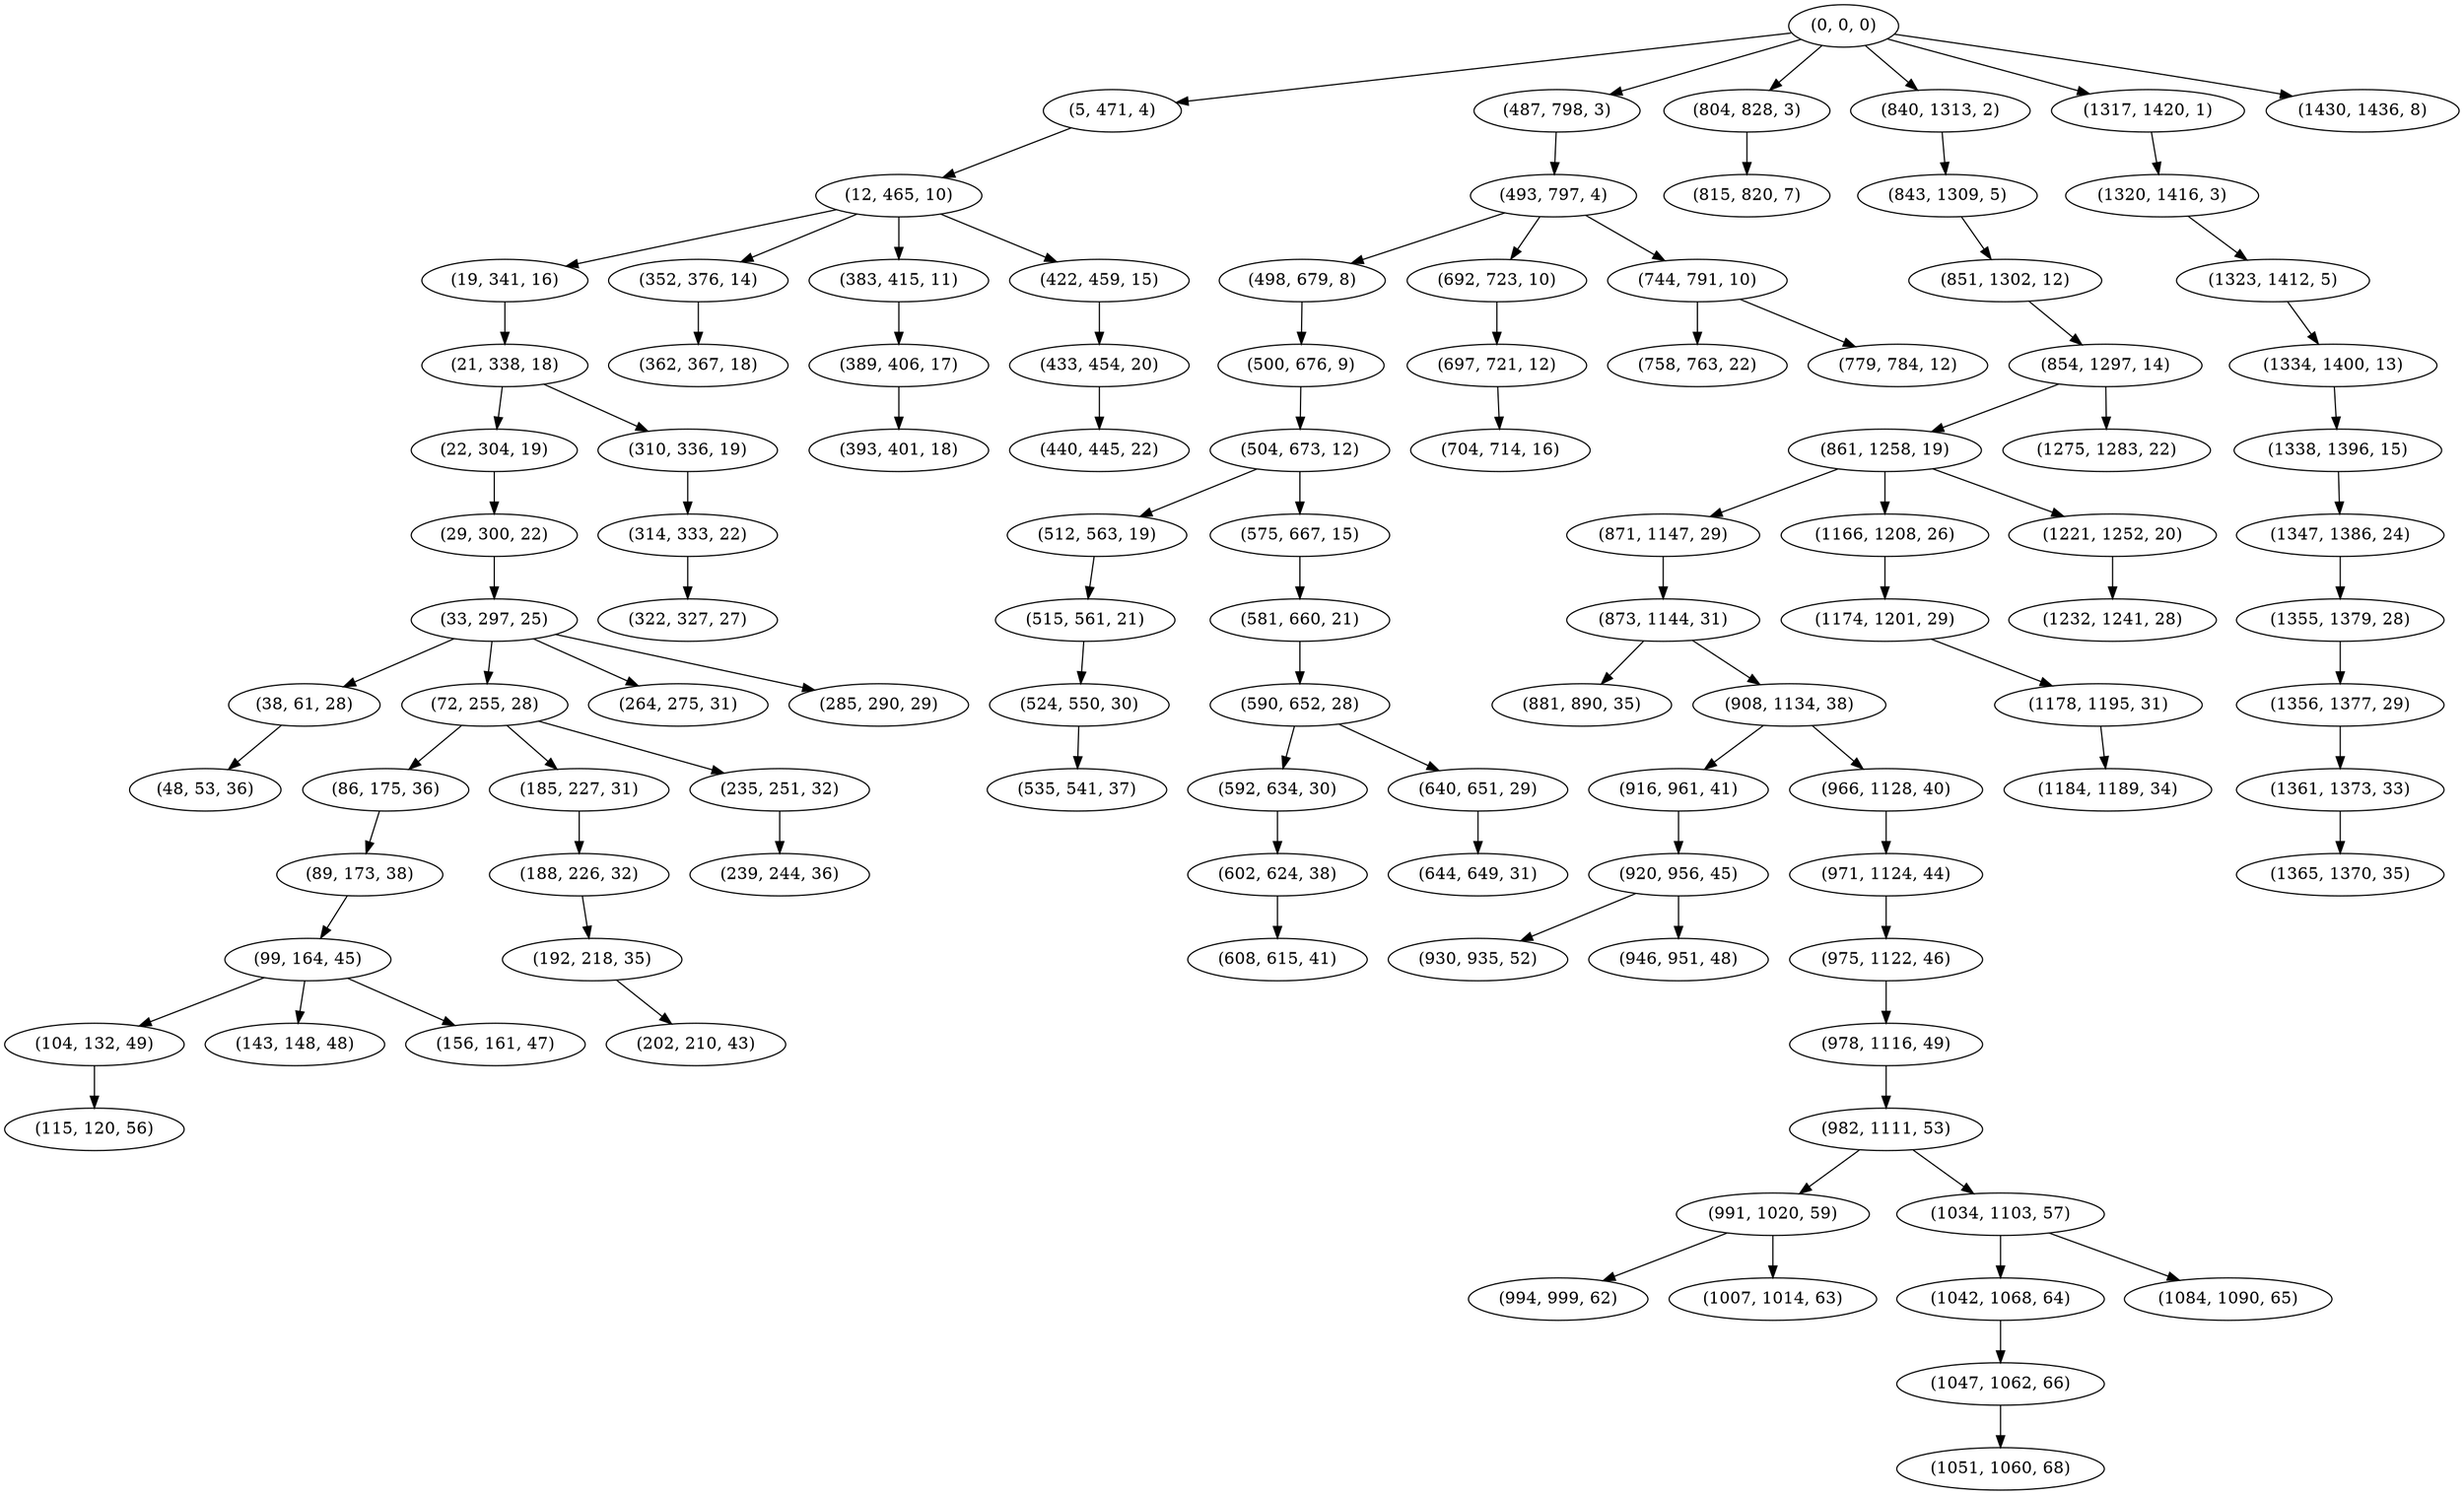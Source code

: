 digraph tree {
    "(0, 0, 0)";
    "(5, 471, 4)";
    "(12, 465, 10)";
    "(19, 341, 16)";
    "(21, 338, 18)";
    "(22, 304, 19)";
    "(29, 300, 22)";
    "(33, 297, 25)";
    "(38, 61, 28)";
    "(48, 53, 36)";
    "(72, 255, 28)";
    "(86, 175, 36)";
    "(89, 173, 38)";
    "(99, 164, 45)";
    "(104, 132, 49)";
    "(115, 120, 56)";
    "(143, 148, 48)";
    "(156, 161, 47)";
    "(185, 227, 31)";
    "(188, 226, 32)";
    "(192, 218, 35)";
    "(202, 210, 43)";
    "(235, 251, 32)";
    "(239, 244, 36)";
    "(264, 275, 31)";
    "(285, 290, 29)";
    "(310, 336, 19)";
    "(314, 333, 22)";
    "(322, 327, 27)";
    "(352, 376, 14)";
    "(362, 367, 18)";
    "(383, 415, 11)";
    "(389, 406, 17)";
    "(393, 401, 18)";
    "(422, 459, 15)";
    "(433, 454, 20)";
    "(440, 445, 22)";
    "(487, 798, 3)";
    "(493, 797, 4)";
    "(498, 679, 8)";
    "(500, 676, 9)";
    "(504, 673, 12)";
    "(512, 563, 19)";
    "(515, 561, 21)";
    "(524, 550, 30)";
    "(535, 541, 37)";
    "(575, 667, 15)";
    "(581, 660, 21)";
    "(590, 652, 28)";
    "(592, 634, 30)";
    "(602, 624, 38)";
    "(608, 615, 41)";
    "(640, 651, 29)";
    "(644, 649, 31)";
    "(692, 723, 10)";
    "(697, 721, 12)";
    "(704, 714, 16)";
    "(744, 791, 10)";
    "(758, 763, 22)";
    "(779, 784, 12)";
    "(804, 828, 3)";
    "(815, 820, 7)";
    "(840, 1313, 2)";
    "(843, 1309, 5)";
    "(851, 1302, 12)";
    "(854, 1297, 14)";
    "(861, 1258, 19)";
    "(871, 1147, 29)";
    "(873, 1144, 31)";
    "(881, 890, 35)";
    "(908, 1134, 38)";
    "(916, 961, 41)";
    "(920, 956, 45)";
    "(930, 935, 52)";
    "(946, 951, 48)";
    "(966, 1128, 40)";
    "(971, 1124, 44)";
    "(975, 1122, 46)";
    "(978, 1116, 49)";
    "(982, 1111, 53)";
    "(991, 1020, 59)";
    "(994, 999, 62)";
    "(1007, 1014, 63)";
    "(1034, 1103, 57)";
    "(1042, 1068, 64)";
    "(1047, 1062, 66)";
    "(1051, 1060, 68)";
    "(1084, 1090, 65)";
    "(1166, 1208, 26)";
    "(1174, 1201, 29)";
    "(1178, 1195, 31)";
    "(1184, 1189, 34)";
    "(1221, 1252, 20)";
    "(1232, 1241, 28)";
    "(1275, 1283, 22)";
    "(1317, 1420, 1)";
    "(1320, 1416, 3)";
    "(1323, 1412, 5)";
    "(1334, 1400, 13)";
    "(1338, 1396, 15)";
    "(1347, 1386, 24)";
    "(1355, 1379, 28)";
    "(1356, 1377, 29)";
    "(1361, 1373, 33)";
    "(1365, 1370, 35)";
    "(1430, 1436, 8)";
    "(0, 0, 0)" -> "(5, 471, 4)";
    "(0, 0, 0)" -> "(487, 798, 3)";
    "(0, 0, 0)" -> "(804, 828, 3)";
    "(0, 0, 0)" -> "(840, 1313, 2)";
    "(0, 0, 0)" -> "(1317, 1420, 1)";
    "(0, 0, 0)" -> "(1430, 1436, 8)";
    "(5, 471, 4)" -> "(12, 465, 10)";
    "(12, 465, 10)" -> "(19, 341, 16)";
    "(12, 465, 10)" -> "(352, 376, 14)";
    "(12, 465, 10)" -> "(383, 415, 11)";
    "(12, 465, 10)" -> "(422, 459, 15)";
    "(19, 341, 16)" -> "(21, 338, 18)";
    "(21, 338, 18)" -> "(22, 304, 19)";
    "(21, 338, 18)" -> "(310, 336, 19)";
    "(22, 304, 19)" -> "(29, 300, 22)";
    "(29, 300, 22)" -> "(33, 297, 25)";
    "(33, 297, 25)" -> "(38, 61, 28)";
    "(33, 297, 25)" -> "(72, 255, 28)";
    "(33, 297, 25)" -> "(264, 275, 31)";
    "(33, 297, 25)" -> "(285, 290, 29)";
    "(38, 61, 28)" -> "(48, 53, 36)";
    "(72, 255, 28)" -> "(86, 175, 36)";
    "(72, 255, 28)" -> "(185, 227, 31)";
    "(72, 255, 28)" -> "(235, 251, 32)";
    "(86, 175, 36)" -> "(89, 173, 38)";
    "(89, 173, 38)" -> "(99, 164, 45)";
    "(99, 164, 45)" -> "(104, 132, 49)";
    "(99, 164, 45)" -> "(143, 148, 48)";
    "(99, 164, 45)" -> "(156, 161, 47)";
    "(104, 132, 49)" -> "(115, 120, 56)";
    "(185, 227, 31)" -> "(188, 226, 32)";
    "(188, 226, 32)" -> "(192, 218, 35)";
    "(192, 218, 35)" -> "(202, 210, 43)";
    "(235, 251, 32)" -> "(239, 244, 36)";
    "(310, 336, 19)" -> "(314, 333, 22)";
    "(314, 333, 22)" -> "(322, 327, 27)";
    "(352, 376, 14)" -> "(362, 367, 18)";
    "(383, 415, 11)" -> "(389, 406, 17)";
    "(389, 406, 17)" -> "(393, 401, 18)";
    "(422, 459, 15)" -> "(433, 454, 20)";
    "(433, 454, 20)" -> "(440, 445, 22)";
    "(487, 798, 3)" -> "(493, 797, 4)";
    "(493, 797, 4)" -> "(498, 679, 8)";
    "(493, 797, 4)" -> "(692, 723, 10)";
    "(493, 797, 4)" -> "(744, 791, 10)";
    "(498, 679, 8)" -> "(500, 676, 9)";
    "(500, 676, 9)" -> "(504, 673, 12)";
    "(504, 673, 12)" -> "(512, 563, 19)";
    "(504, 673, 12)" -> "(575, 667, 15)";
    "(512, 563, 19)" -> "(515, 561, 21)";
    "(515, 561, 21)" -> "(524, 550, 30)";
    "(524, 550, 30)" -> "(535, 541, 37)";
    "(575, 667, 15)" -> "(581, 660, 21)";
    "(581, 660, 21)" -> "(590, 652, 28)";
    "(590, 652, 28)" -> "(592, 634, 30)";
    "(590, 652, 28)" -> "(640, 651, 29)";
    "(592, 634, 30)" -> "(602, 624, 38)";
    "(602, 624, 38)" -> "(608, 615, 41)";
    "(640, 651, 29)" -> "(644, 649, 31)";
    "(692, 723, 10)" -> "(697, 721, 12)";
    "(697, 721, 12)" -> "(704, 714, 16)";
    "(744, 791, 10)" -> "(758, 763, 22)";
    "(744, 791, 10)" -> "(779, 784, 12)";
    "(804, 828, 3)" -> "(815, 820, 7)";
    "(840, 1313, 2)" -> "(843, 1309, 5)";
    "(843, 1309, 5)" -> "(851, 1302, 12)";
    "(851, 1302, 12)" -> "(854, 1297, 14)";
    "(854, 1297, 14)" -> "(861, 1258, 19)";
    "(854, 1297, 14)" -> "(1275, 1283, 22)";
    "(861, 1258, 19)" -> "(871, 1147, 29)";
    "(861, 1258, 19)" -> "(1166, 1208, 26)";
    "(861, 1258, 19)" -> "(1221, 1252, 20)";
    "(871, 1147, 29)" -> "(873, 1144, 31)";
    "(873, 1144, 31)" -> "(881, 890, 35)";
    "(873, 1144, 31)" -> "(908, 1134, 38)";
    "(908, 1134, 38)" -> "(916, 961, 41)";
    "(908, 1134, 38)" -> "(966, 1128, 40)";
    "(916, 961, 41)" -> "(920, 956, 45)";
    "(920, 956, 45)" -> "(930, 935, 52)";
    "(920, 956, 45)" -> "(946, 951, 48)";
    "(966, 1128, 40)" -> "(971, 1124, 44)";
    "(971, 1124, 44)" -> "(975, 1122, 46)";
    "(975, 1122, 46)" -> "(978, 1116, 49)";
    "(978, 1116, 49)" -> "(982, 1111, 53)";
    "(982, 1111, 53)" -> "(991, 1020, 59)";
    "(982, 1111, 53)" -> "(1034, 1103, 57)";
    "(991, 1020, 59)" -> "(994, 999, 62)";
    "(991, 1020, 59)" -> "(1007, 1014, 63)";
    "(1034, 1103, 57)" -> "(1042, 1068, 64)";
    "(1034, 1103, 57)" -> "(1084, 1090, 65)";
    "(1042, 1068, 64)" -> "(1047, 1062, 66)";
    "(1047, 1062, 66)" -> "(1051, 1060, 68)";
    "(1166, 1208, 26)" -> "(1174, 1201, 29)";
    "(1174, 1201, 29)" -> "(1178, 1195, 31)";
    "(1178, 1195, 31)" -> "(1184, 1189, 34)";
    "(1221, 1252, 20)" -> "(1232, 1241, 28)";
    "(1317, 1420, 1)" -> "(1320, 1416, 3)";
    "(1320, 1416, 3)" -> "(1323, 1412, 5)";
    "(1323, 1412, 5)" -> "(1334, 1400, 13)";
    "(1334, 1400, 13)" -> "(1338, 1396, 15)";
    "(1338, 1396, 15)" -> "(1347, 1386, 24)";
    "(1347, 1386, 24)" -> "(1355, 1379, 28)";
    "(1355, 1379, 28)" -> "(1356, 1377, 29)";
    "(1356, 1377, 29)" -> "(1361, 1373, 33)";
    "(1361, 1373, 33)" -> "(1365, 1370, 35)";
}
